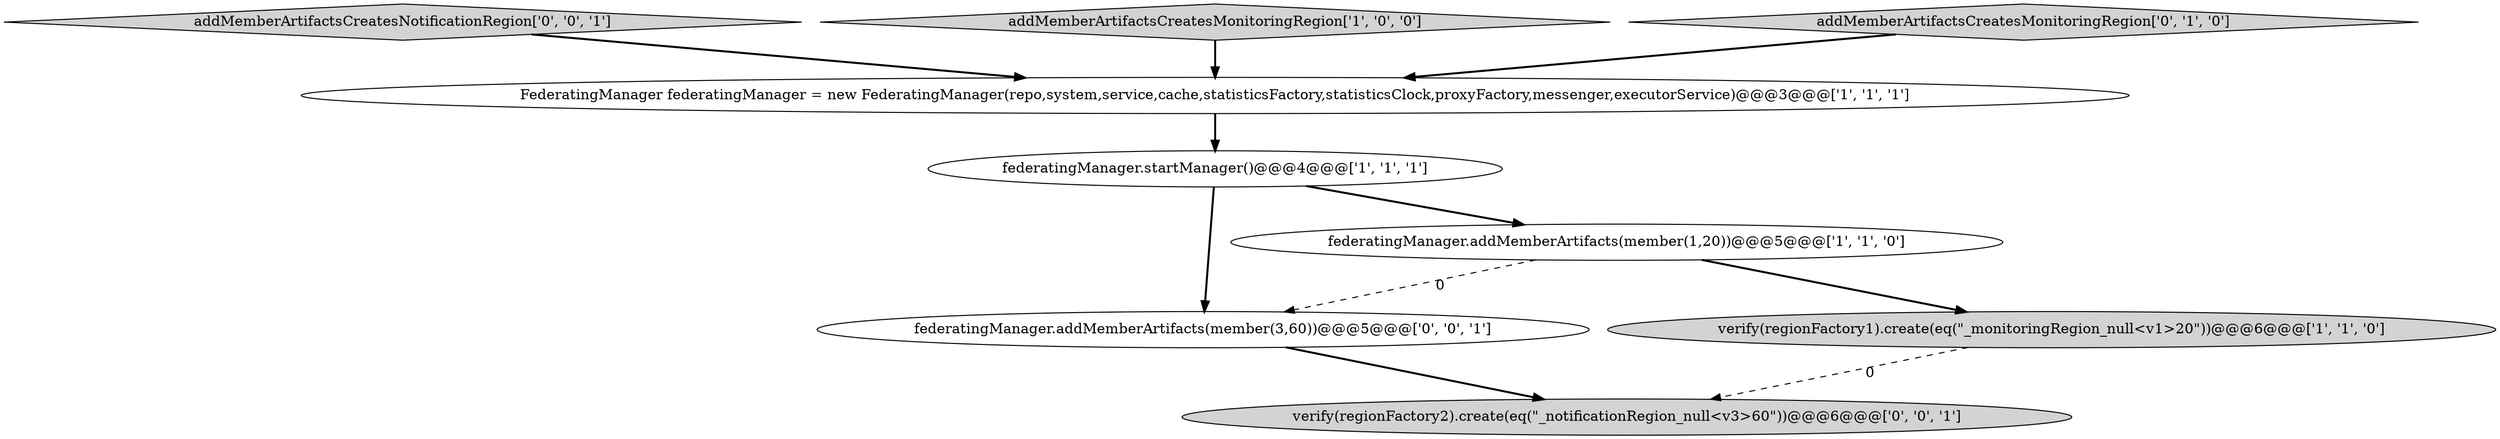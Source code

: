 digraph {
4 [style = filled, label = "FederatingManager federatingManager = new FederatingManager(repo,system,service,cache,statisticsFactory,statisticsClock,proxyFactory,messenger,executorService)@@@3@@@['1', '1', '1']", fillcolor = white, shape = ellipse image = "AAA0AAABBB1BBB"];
1 [style = filled, label = "verify(regionFactory1).create(eq(\"_monitoringRegion_null<v1>20\"))@@@6@@@['1', '1', '0']", fillcolor = lightgray, shape = ellipse image = "AAA0AAABBB1BBB"];
6 [style = filled, label = "federatingManager.addMemberArtifacts(member(3,60))@@@5@@@['0', '0', '1']", fillcolor = white, shape = ellipse image = "AAA0AAABBB3BBB"];
7 [style = filled, label = "addMemberArtifactsCreatesNotificationRegion['0', '0', '1']", fillcolor = lightgray, shape = diamond image = "AAA0AAABBB3BBB"];
2 [style = filled, label = "addMemberArtifactsCreatesMonitoringRegion['1', '0', '0']", fillcolor = lightgray, shape = diamond image = "AAA0AAABBB1BBB"];
8 [style = filled, label = "verify(regionFactory2).create(eq(\"_notificationRegion_null<v3>60\"))@@@6@@@['0', '0', '1']", fillcolor = lightgray, shape = ellipse image = "AAA0AAABBB3BBB"];
3 [style = filled, label = "federatingManager.addMemberArtifacts(member(1,20))@@@5@@@['1', '1', '0']", fillcolor = white, shape = ellipse image = "AAA0AAABBB1BBB"];
5 [style = filled, label = "addMemberArtifactsCreatesMonitoringRegion['0', '1', '0']", fillcolor = lightgray, shape = diamond image = "AAA0AAABBB2BBB"];
0 [style = filled, label = "federatingManager.startManager()@@@4@@@['1', '1', '1']", fillcolor = white, shape = ellipse image = "AAA0AAABBB1BBB"];
0->6 [style = bold, label=""];
3->6 [style = dashed, label="0"];
5->4 [style = bold, label=""];
1->8 [style = dashed, label="0"];
0->3 [style = bold, label=""];
2->4 [style = bold, label=""];
7->4 [style = bold, label=""];
6->8 [style = bold, label=""];
4->0 [style = bold, label=""];
3->1 [style = bold, label=""];
}
